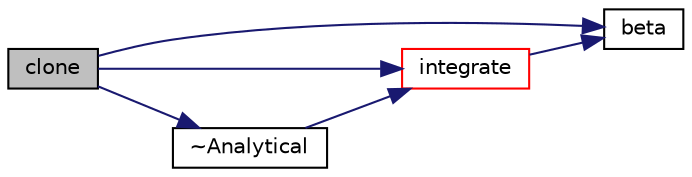 digraph "clone"
{
  bgcolor="transparent";
  edge [fontname="Helvetica",fontsize="10",labelfontname="Helvetica",labelfontsize="10"];
  node [fontname="Helvetica",fontsize="10",shape=record];
  rankdir="LR";
  Node1 [label="clone",height=0.2,width=0.4,color="black", fillcolor="grey75", style="filled", fontcolor="black"];
  Node1 -> Node2 [color="midnightblue",fontsize="10",style="solid",fontname="Helvetica"];
  Node2 [label="beta",height=0.2,width=0.4,color="black",URL="$a04659.html#a7f7bcc92fa37329ef6b25b3a843cb8ba"];
  Node1 -> Node3 [color="midnightblue",fontsize="10",style="solid",fontname="Helvetica"];
  Node3 [label="integrate",height=0.2,width=0.4,color="red",URL="$a00050.html#a1e6fc69c9d0298adaad107d982475980",tooltip="Perform the integration. "];
  Node3 -> Node2 [color="midnightblue",fontsize="10",style="solid",fontname="Helvetica"];
  Node1 -> Node4 [color="midnightblue",fontsize="10",style="solid",fontname="Helvetica"];
  Node4 [label="~Analytical",height=0.2,width=0.4,color="black",URL="$a00050.html#a77cc190dc923a30604d2a40727335dcc",tooltip="Destructor. "];
  Node4 -> Node3 [color="midnightblue",fontsize="10",style="solid",fontname="Helvetica"];
}

